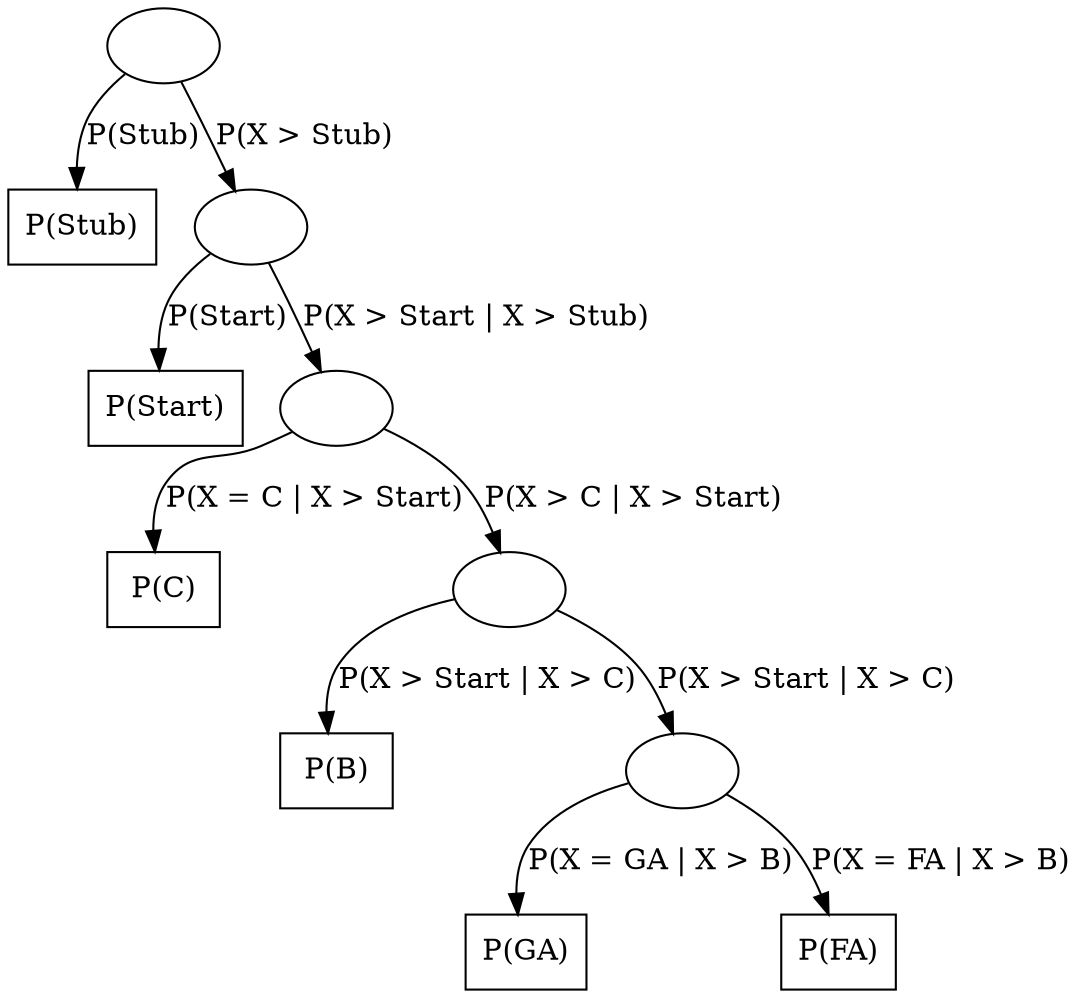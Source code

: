 digraph {
	root [label=""]
	stub [label="P(Stub)" shape=rectangle]
	gtstub [label=""]
	start [label="P(Start)" shape=rectangle]
	gtstart [label=""]
	c [label="P(C)" shape=rectangle]
	gtc [label=""]
	b [label="P(B)" shape=rectangle]
	gtb [label=""]
	ga [label="P(GA)" shape=rectangle]
	fa [label="P(FA)" shape=rectangle]
	root -> stub [label="P(Stub)"]
	root -> gtstub [label="P(X > Stub)"]
	gtstub -> start [label="P(Start)"]
	gtstub -> gtstart [label="P(X > Start | X > Stub)"]
	gtstart -> c [label="P(X = C | X > Start)"]
	gtstart -> gtc [label="P(X > C | X > Start)"]
	gtc -> b [label="P(X > Start | X > C)"]
	gtc -> gtb [label="P(X > Start | X > C)"]
	gtb -> ga [label="P(X = GA | X > B)"]
	gtb -> fa [label="P(X = FA | X > B)"]
}
